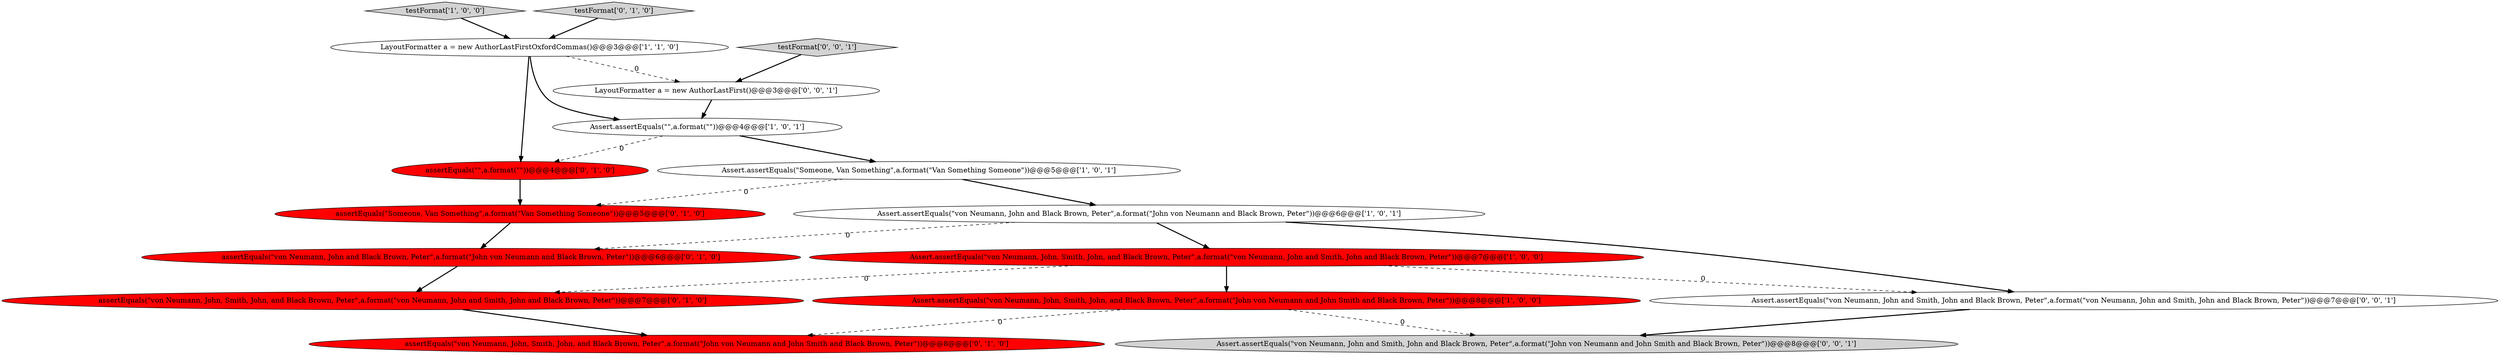digraph {
9 [style = filled, label = "assertEquals(\"von Neumann, John, Smith, John, and Black Brown, Peter\",a.format(\"von Neumann, John and Smith, John and Black Brown, Peter\"))@@@7@@@['0', '1', '0']", fillcolor = red, shape = ellipse image = "AAA1AAABBB2BBB"];
0 [style = filled, label = "Assert.assertEquals(\"von Neumann, John and Black Brown, Peter\",a.format(\"John von Neumann and Black Brown, Peter\"))@@@6@@@['1', '0', '1']", fillcolor = white, shape = ellipse image = "AAA0AAABBB1BBB"];
4 [style = filled, label = "Assert.assertEquals(\"von Neumann, John, Smith, John, and Black Brown, Peter\",a.format(\"John von Neumann and John Smith and Black Brown, Peter\"))@@@8@@@['1', '0', '0']", fillcolor = red, shape = ellipse image = "AAA1AAABBB1BBB"];
3 [style = filled, label = "testFormat['1', '0', '0']", fillcolor = lightgray, shape = diamond image = "AAA0AAABBB1BBB"];
11 [style = filled, label = "testFormat['0', '1', '0']", fillcolor = lightgray, shape = diamond image = "AAA0AAABBB2BBB"];
13 [style = filled, label = "Assert.assertEquals(\"von Neumann, John and Smith, John and Black Brown, Peter\",a.format(\"von Neumann, John and Smith, John and Black Brown, Peter\"))@@@7@@@['0', '0', '1']", fillcolor = white, shape = ellipse image = "AAA0AAABBB3BBB"];
12 [style = filled, label = "assertEquals(\"Someone, Van Something\",a.format(\"Van Something Someone\"))@@@5@@@['0', '1', '0']", fillcolor = red, shape = ellipse image = "AAA1AAABBB2BBB"];
16 [style = filled, label = "testFormat['0', '0', '1']", fillcolor = lightgray, shape = diamond image = "AAA0AAABBB3BBB"];
1 [style = filled, label = "Assert.assertEquals(\"Someone, Van Something\",a.format(\"Van Something Someone\"))@@@5@@@['1', '0', '1']", fillcolor = white, shape = ellipse image = "AAA0AAABBB1BBB"];
7 [style = filled, label = "assertEquals(\"von Neumann, John and Black Brown, Peter\",a.format(\"John von Neumann and Black Brown, Peter\"))@@@6@@@['0', '1', '0']", fillcolor = red, shape = ellipse image = "AAA1AAABBB2BBB"];
8 [style = filled, label = "assertEquals(\"\",a.format(\"\"))@@@4@@@['0', '1', '0']", fillcolor = red, shape = ellipse image = "AAA1AAABBB2BBB"];
10 [style = filled, label = "assertEquals(\"von Neumann, John, Smith, John, and Black Brown, Peter\",a.format(\"John von Neumann and John Smith and Black Brown, Peter\"))@@@8@@@['0', '1', '0']", fillcolor = red, shape = ellipse image = "AAA1AAABBB2BBB"];
5 [style = filled, label = "Assert.assertEquals(\"\",a.format(\"\"))@@@4@@@['1', '0', '1']", fillcolor = white, shape = ellipse image = "AAA0AAABBB1BBB"];
14 [style = filled, label = "LayoutFormatter a = new AuthorLastFirst()@@@3@@@['0', '0', '1']", fillcolor = white, shape = ellipse image = "AAA0AAABBB3BBB"];
2 [style = filled, label = "Assert.assertEquals(\"von Neumann, John, Smith, John, and Black Brown, Peter\",a.format(\"von Neumann, John and Smith, John and Black Brown, Peter\"))@@@7@@@['1', '0', '0']", fillcolor = red, shape = ellipse image = "AAA1AAABBB1BBB"];
6 [style = filled, label = "LayoutFormatter a = new AuthorLastFirstOxfordCommas()@@@3@@@['1', '1', '0']", fillcolor = white, shape = ellipse image = "AAA0AAABBB1BBB"];
15 [style = filled, label = "Assert.assertEquals(\"von Neumann, John and Smith, John and Black Brown, Peter\",a.format(\"John von Neumann and John Smith and Black Brown, Peter\"))@@@8@@@['0', '0', '1']", fillcolor = lightgray, shape = ellipse image = "AAA0AAABBB3BBB"];
0->13 [style = bold, label=""];
11->6 [style = bold, label=""];
0->2 [style = bold, label=""];
3->6 [style = bold, label=""];
1->0 [style = bold, label=""];
9->10 [style = bold, label=""];
6->14 [style = dashed, label="0"];
2->4 [style = bold, label=""];
12->7 [style = bold, label=""];
7->9 [style = bold, label=""];
1->12 [style = dashed, label="0"];
5->1 [style = bold, label=""];
6->5 [style = bold, label=""];
2->9 [style = dashed, label="0"];
2->13 [style = dashed, label="0"];
4->15 [style = dashed, label="0"];
6->8 [style = bold, label=""];
5->8 [style = dashed, label="0"];
16->14 [style = bold, label=""];
13->15 [style = bold, label=""];
4->10 [style = dashed, label="0"];
0->7 [style = dashed, label="0"];
8->12 [style = bold, label=""];
14->5 [style = bold, label=""];
}

